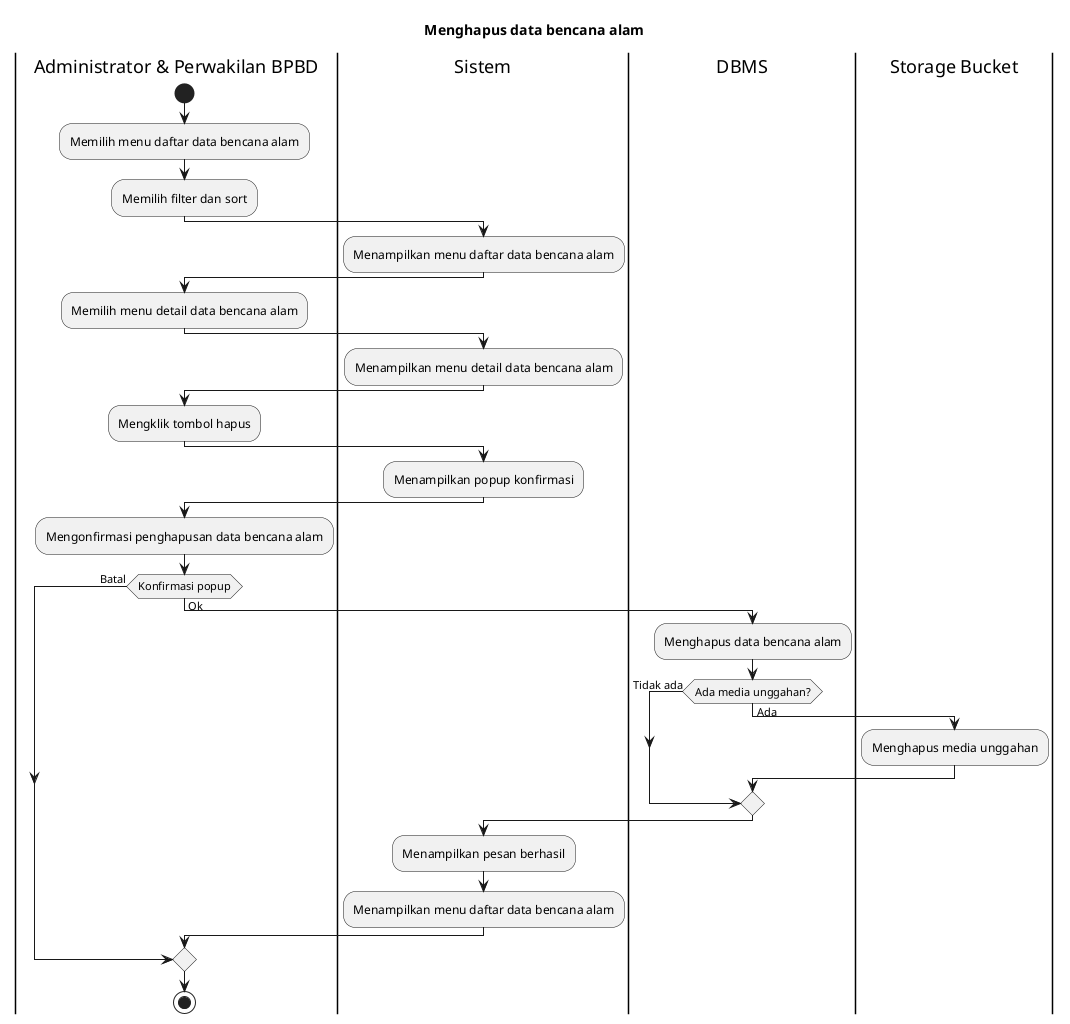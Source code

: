 @startuml UC-MGDISASTER-010 - Menghapus data bencana alam
title Menghapus data bencana alam

|Administrator & Perwakilan BPBD|
start
:Memilih menu daftar data bencana alam;
:Memilih filter dan sort;

|Sistem|
:Menampilkan menu daftar data bencana alam;

|Administrator & Perwakilan BPBD|
:Memilih menu detail data bencana alam;

|Sistem|
:Menampilkan menu detail data bencana alam;

|Administrator & Perwakilan BPBD|
:Mengklik tombol hapus;

|Sistem|
:Menampilkan popup konfirmasi;

|Administrator & Perwakilan BPBD|
:Mengonfirmasi penghapusan data bencana alam;

if (Konfirmasi popup) then (Batal)
else (Ok)
  |DBMS|
  :Menghapus data bencana alam;

  if (Ada media unggahan?) then (Tidak ada)
  else (Ada)
    |Storage Bucket|
    :Menghapus media unggahan;
  endif

  |Sistem|
  :Menampilkan pesan berhasil;
  :Menampilkan menu daftar data bencana alam;
endif

|Administrator & Perwakilan BPBD|
stop

@enduml